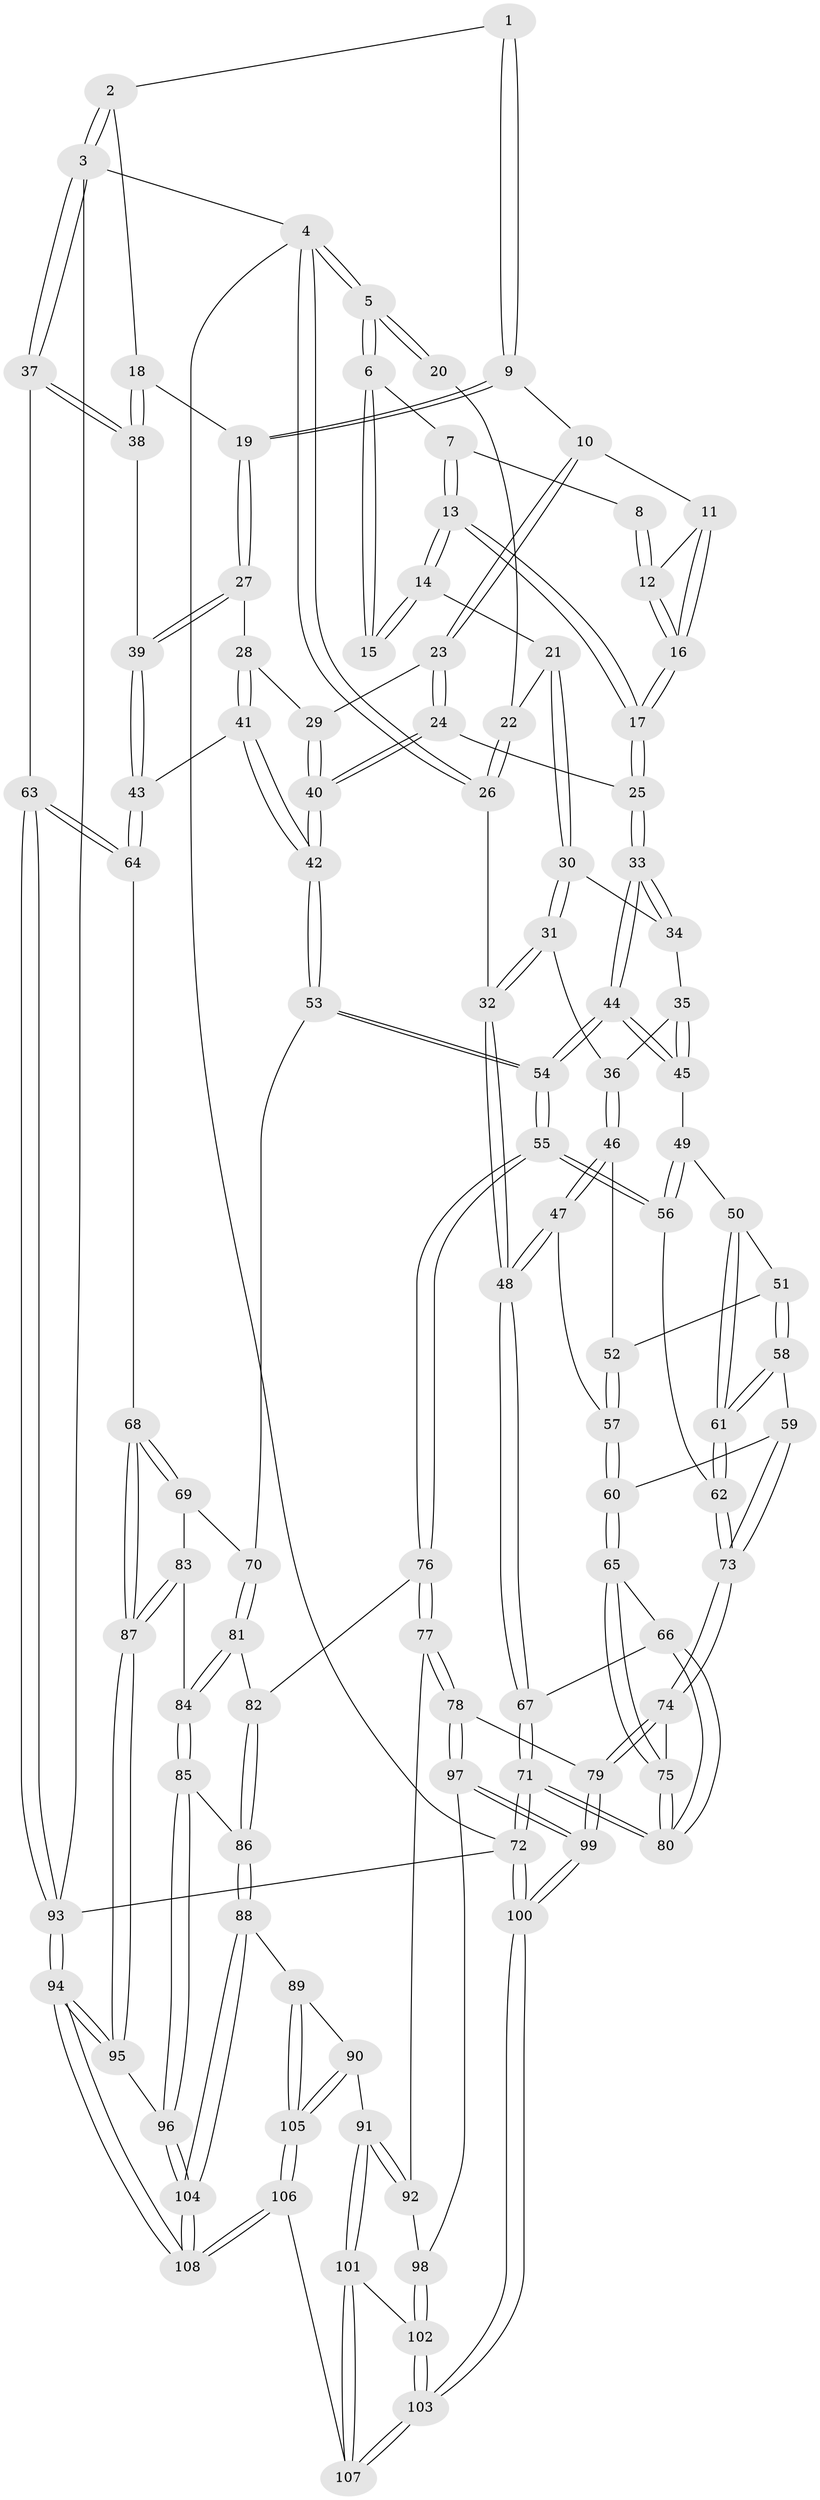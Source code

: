 // coarse degree distribution, {4: 0.30666666666666664, 6: 0.09333333333333334, 5: 0.49333333333333335, 3: 0.06666666666666667, 2: 0.013333333333333334, 7: 0.02666666666666667}
// Generated by graph-tools (version 1.1) at 2025/21/03/04/25 18:21:27]
// undirected, 108 vertices, 267 edges
graph export_dot {
graph [start="1"]
  node [color=gray90,style=filled];
  1 [pos="+0.6455142958602132+0"];
  2 [pos="+0.9994447913420126+0"];
  3 [pos="+1+0"];
  4 [pos="+0+0"];
  5 [pos="+0+0"];
  6 [pos="+0.2634599628760219+0"];
  7 [pos="+0.5269714861442688+0"];
  8 [pos="+0.5682666712591112+0"];
  9 [pos="+0.6984628912560464+0.05323579566698056"];
  10 [pos="+0.639542465648381+0.06999136953769917"];
  11 [pos="+0.6345562904586523+0.06831609460560714"];
  12 [pos="+0.6079615631346407+0.013231816223833383"];
  13 [pos="+0.45395904439926793+0.15118649317565777"];
  14 [pos="+0.27147851369242393+0.11029783815131398"];
  15 [pos="+0.2588484112464942+0"];
  16 [pos="+0.569071208227695+0.09914327149038912"];
  17 [pos="+0.4724330381206327+0.17423510631485833"];
  18 [pos="+0.822365268323277+0.17417782579549354"];
  19 [pos="+0.821053648419209+0.17479518650691642"];
  20 [pos="+0.12152316930971921+0.02086572831593448"];
  21 [pos="+0.2546142672083275+0.12355005872111958"];
  22 [pos="+0.12347949733852079+0.06247243060863657"];
  23 [pos="+0.6558698815422772+0.20635136342347218"];
  24 [pos="+0.5413625663684567+0.2301891907414656"];
  25 [pos="+0.5011682612844177+0.231565262721724"];
  26 [pos="+0+0.13873961022786685"];
  27 [pos="+0.8013499860375858+0.19361504902222867"];
  28 [pos="+0.7997300893138899+0.19485306557153367"];
  29 [pos="+0.7727804391741352+0.20394954608666624"];
  30 [pos="+0.2446033400531826+0.13805776567760772"];
  31 [pos="+0.1437690546505073+0.22052289170458986"];
  32 [pos="+0+0.2519412042265624"];
  33 [pos="+0.484539047374618+0.28193913197534676"];
  34 [pos="+0.29246558701690767+0.2775823693852989"];
  35 [pos="+0.2730438610213173+0.3257250340034849"];
  36 [pos="+0.19835692289160436+0.3227115833157726"];
  37 [pos="+1+0.22188200204184985"];
  38 [pos="+1+0.23257649056325908"];
  39 [pos="+0.9105975717267976+0.41687102352726213"];
  40 [pos="+0.6905829200378404+0.37362814527998484"];
  41 [pos="+0.8071405671881083+0.44427394178597224"];
  42 [pos="+0.6877931819405176+0.49315903810131606"];
  43 [pos="+0.9009194188113704+0.45852565412943264"];
  44 [pos="+0.47105358777694656+0.3691513537858345"];
  45 [pos="+0.32380902614031093+0.3819771338820487"];
  46 [pos="+0.19464288112950348+0.33623559127535685"];
  47 [pos="+0.04686944960453189+0.40193044507812475"];
  48 [pos="+0+0.33047477284524823"];
  49 [pos="+0.3180925167957762+0.38797135995134424"];
  50 [pos="+0.2700854032930596+0.4312090423834741"];
  51 [pos="+0.20918028879558892+0.41587366401657144"];
  52 [pos="+0.20026440779270724+0.41008548057909205"];
  53 [pos="+0.680204494841085+0.500864886368255"];
  54 [pos="+0.527621945479674+0.5285132298596683"];
  55 [pos="+0.49771024816683646+0.5812735725799603"];
  56 [pos="+0.35158632397509043+0.5745311952135734"];
  57 [pos="+0.12492354819718969+0.44266365675229397"];
  58 [pos="+0.1981310461083613+0.5374381890367487"];
  59 [pos="+0.16609403175445986+0.5458080456842838"];
  60 [pos="+0.15506206151077936+0.5459389589611217"];
  61 [pos="+0.28248937342873637+0.538396453243571"];
  62 [pos="+0.33247751982327595+0.5745381740252334"];
  63 [pos="+1+0.6133692889045425"];
  64 [pos="+1+0.6166520474135381"];
  65 [pos="+0.09336237564111587+0.5950830348017099"];
  66 [pos="+0.04424034094952643+0.5899763939098448"];
  67 [pos="+0+0.47952097227693335"];
  68 [pos="+1+0.6305922680029004"];
  69 [pos="+0.8265673431118358+0.6410473618426097"];
  70 [pos="+0.7821818454771702+0.6336184217753719"];
  71 [pos="+0+1"];
  72 [pos="+0+1"];
  73 [pos="+0.24377492630226524+0.682656952267979"];
  74 [pos="+0.20928112673100274+0.7541830003641149"];
  75 [pos="+0.1766911186257729+0.74480732862501"];
  76 [pos="+0.5054040332181962+0.6657046662495165"];
  77 [pos="+0.5007738998044726+0.6770389109260739"];
  78 [pos="+0.25394519315250974+0.769293009587768"];
  79 [pos="+0.21205251575854445+0.7576243005089811"];
  80 [pos="+0.029249323597471694+0.793228410536689"];
  81 [pos="+0.7196093417009412+0.7278339255084253"];
  82 [pos="+0.5868686524899732+0.7028409534544025"];
  83 [pos="+0.8134732505185113+0.7819272874955763"];
  84 [pos="+0.7423029860076579+0.7871290317782134"];
  85 [pos="+0.7279721915612101+0.8260254771931154"];
  86 [pos="+0.666970737876638+0.8421779490654492"];
  87 [pos="+0.9058547953134359+0.8114032180084495"];
  88 [pos="+0.6248846977041915+0.8785784459057053"];
  89 [pos="+0.6042272568837846+0.8782884738569535"];
  90 [pos="+0.538869639315807+0.8542084128773827"];
  91 [pos="+0.506884798175853+0.8302998466470026"];
  92 [pos="+0.49698277701306975+0.7146904425711573"];
  93 [pos="+1+1"];
  94 [pos="+1+1"];
  95 [pos="+0.9056633922580565+0.8132140006199401"];
  96 [pos="+0.7925516276552493+0.9449720163371462"];
  97 [pos="+0.3274037391514221+0.8383597041525733"];
  98 [pos="+0.3321807036977565+0.8393784625597164"];
  99 [pos="+0.14768696547413337+1"];
  100 [pos="+0.14563902071554705+1"];
  101 [pos="+0.4386488112153761+0.9034198398686669"];
  102 [pos="+0.3670532057333565+0.8670944869720719"];
  103 [pos="+0.14666139863680924+1"];
  104 [pos="+0.7776777978813908+1"];
  105 [pos="+0.5534975222122425+1"];
  106 [pos="+0.5509790287743739+1"];
  107 [pos="+0.38852549019583266+1"];
  108 [pos="+0.7961617156720846+1"];
  1 -- 2;
  1 -- 9;
  1 -- 9;
  2 -- 3;
  2 -- 3;
  2 -- 18;
  3 -- 4;
  3 -- 37;
  3 -- 37;
  3 -- 93;
  4 -- 5;
  4 -- 5;
  4 -- 26;
  4 -- 26;
  4 -- 72;
  5 -- 6;
  5 -- 6;
  5 -- 20;
  5 -- 20;
  6 -- 7;
  6 -- 15;
  6 -- 15;
  7 -- 8;
  7 -- 13;
  7 -- 13;
  8 -- 12;
  8 -- 12;
  9 -- 10;
  9 -- 19;
  9 -- 19;
  10 -- 11;
  10 -- 23;
  10 -- 23;
  11 -- 12;
  11 -- 16;
  11 -- 16;
  12 -- 16;
  12 -- 16;
  13 -- 14;
  13 -- 14;
  13 -- 17;
  13 -- 17;
  14 -- 15;
  14 -- 15;
  14 -- 21;
  16 -- 17;
  16 -- 17;
  17 -- 25;
  17 -- 25;
  18 -- 19;
  18 -- 38;
  18 -- 38;
  19 -- 27;
  19 -- 27;
  20 -- 22;
  21 -- 22;
  21 -- 30;
  21 -- 30;
  22 -- 26;
  22 -- 26;
  23 -- 24;
  23 -- 24;
  23 -- 29;
  24 -- 25;
  24 -- 40;
  24 -- 40;
  25 -- 33;
  25 -- 33;
  26 -- 32;
  27 -- 28;
  27 -- 39;
  27 -- 39;
  28 -- 29;
  28 -- 41;
  28 -- 41;
  29 -- 40;
  29 -- 40;
  30 -- 31;
  30 -- 31;
  30 -- 34;
  31 -- 32;
  31 -- 32;
  31 -- 36;
  32 -- 48;
  32 -- 48;
  33 -- 34;
  33 -- 34;
  33 -- 44;
  33 -- 44;
  34 -- 35;
  35 -- 36;
  35 -- 45;
  35 -- 45;
  36 -- 46;
  36 -- 46;
  37 -- 38;
  37 -- 38;
  37 -- 63;
  38 -- 39;
  39 -- 43;
  39 -- 43;
  40 -- 42;
  40 -- 42;
  41 -- 42;
  41 -- 42;
  41 -- 43;
  42 -- 53;
  42 -- 53;
  43 -- 64;
  43 -- 64;
  44 -- 45;
  44 -- 45;
  44 -- 54;
  44 -- 54;
  45 -- 49;
  46 -- 47;
  46 -- 47;
  46 -- 52;
  47 -- 48;
  47 -- 48;
  47 -- 57;
  48 -- 67;
  48 -- 67;
  49 -- 50;
  49 -- 56;
  49 -- 56;
  50 -- 51;
  50 -- 61;
  50 -- 61;
  51 -- 52;
  51 -- 58;
  51 -- 58;
  52 -- 57;
  52 -- 57;
  53 -- 54;
  53 -- 54;
  53 -- 70;
  54 -- 55;
  54 -- 55;
  55 -- 56;
  55 -- 56;
  55 -- 76;
  55 -- 76;
  56 -- 62;
  57 -- 60;
  57 -- 60;
  58 -- 59;
  58 -- 61;
  58 -- 61;
  59 -- 60;
  59 -- 73;
  59 -- 73;
  60 -- 65;
  60 -- 65;
  61 -- 62;
  61 -- 62;
  62 -- 73;
  62 -- 73;
  63 -- 64;
  63 -- 64;
  63 -- 93;
  63 -- 93;
  64 -- 68;
  65 -- 66;
  65 -- 75;
  65 -- 75;
  66 -- 67;
  66 -- 80;
  66 -- 80;
  67 -- 71;
  67 -- 71;
  68 -- 69;
  68 -- 69;
  68 -- 87;
  68 -- 87;
  69 -- 70;
  69 -- 83;
  70 -- 81;
  70 -- 81;
  71 -- 72;
  71 -- 72;
  71 -- 80;
  71 -- 80;
  72 -- 100;
  72 -- 100;
  72 -- 93;
  73 -- 74;
  73 -- 74;
  74 -- 75;
  74 -- 79;
  74 -- 79;
  75 -- 80;
  75 -- 80;
  76 -- 77;
  76 -- 77;
  76 -- 82;
  77 -- 78;
  77 -- 78;
  77 -- 92;
  78 -- 79;
  78 -- 97;
  78 -- 97;
  79 -- 99;
  79 -- 99;
  81 -- 82;
  81 -- 84;
  81 -- 84;
  82 -- 86;
  82 -- 86;
  83 -- 84;
  83 -- 87;
  83 -- 87;
  84 -- 85;
  84 -- 85;
  85 -- 86;
  85 -- 96;
  85 -- 96;
  86 -- 88;
  86 -- 88;
  87 -- 95;
  87 -- 95;
  88 -- 89;
  88 -- 104;
  88 -- 104;
  89 -- 90;
  89 -- 105;
  89 -- 105;
  90 -- 91;
  90 -- 105;
  90 -- 105;
  91 -- 92;
  91 -- 92;
  91 -- 101;
  91 -- 101;
  92 -- 98;
  93 -- 94;
  93 -- 94;
  94 -- 95;
  94 -- 95;
  94 -- 108;
  94 -- 108;
  95 -- 96;
  96 -- 104;
  96 -- 104;
  97 -- 98;
  97 -- 99;
  97 -- 99;
  98 -- 102;
  98 -- 102;
  99 -- 100;
  99 -- 100;
  100 -- 103;
  100 -- 103;
  101 -- 102;
  101 -- 107;
  101 -- 107;
  102 -- 103;
  102 -- 103;
  103 -- 107;
  103 -- 107;
  104 -- 108;
  104 -- 108;
  105 -- 106;
  105 -- 106;
  106 -- 107;
  106 -- 108;
  106 -- 108;
}
